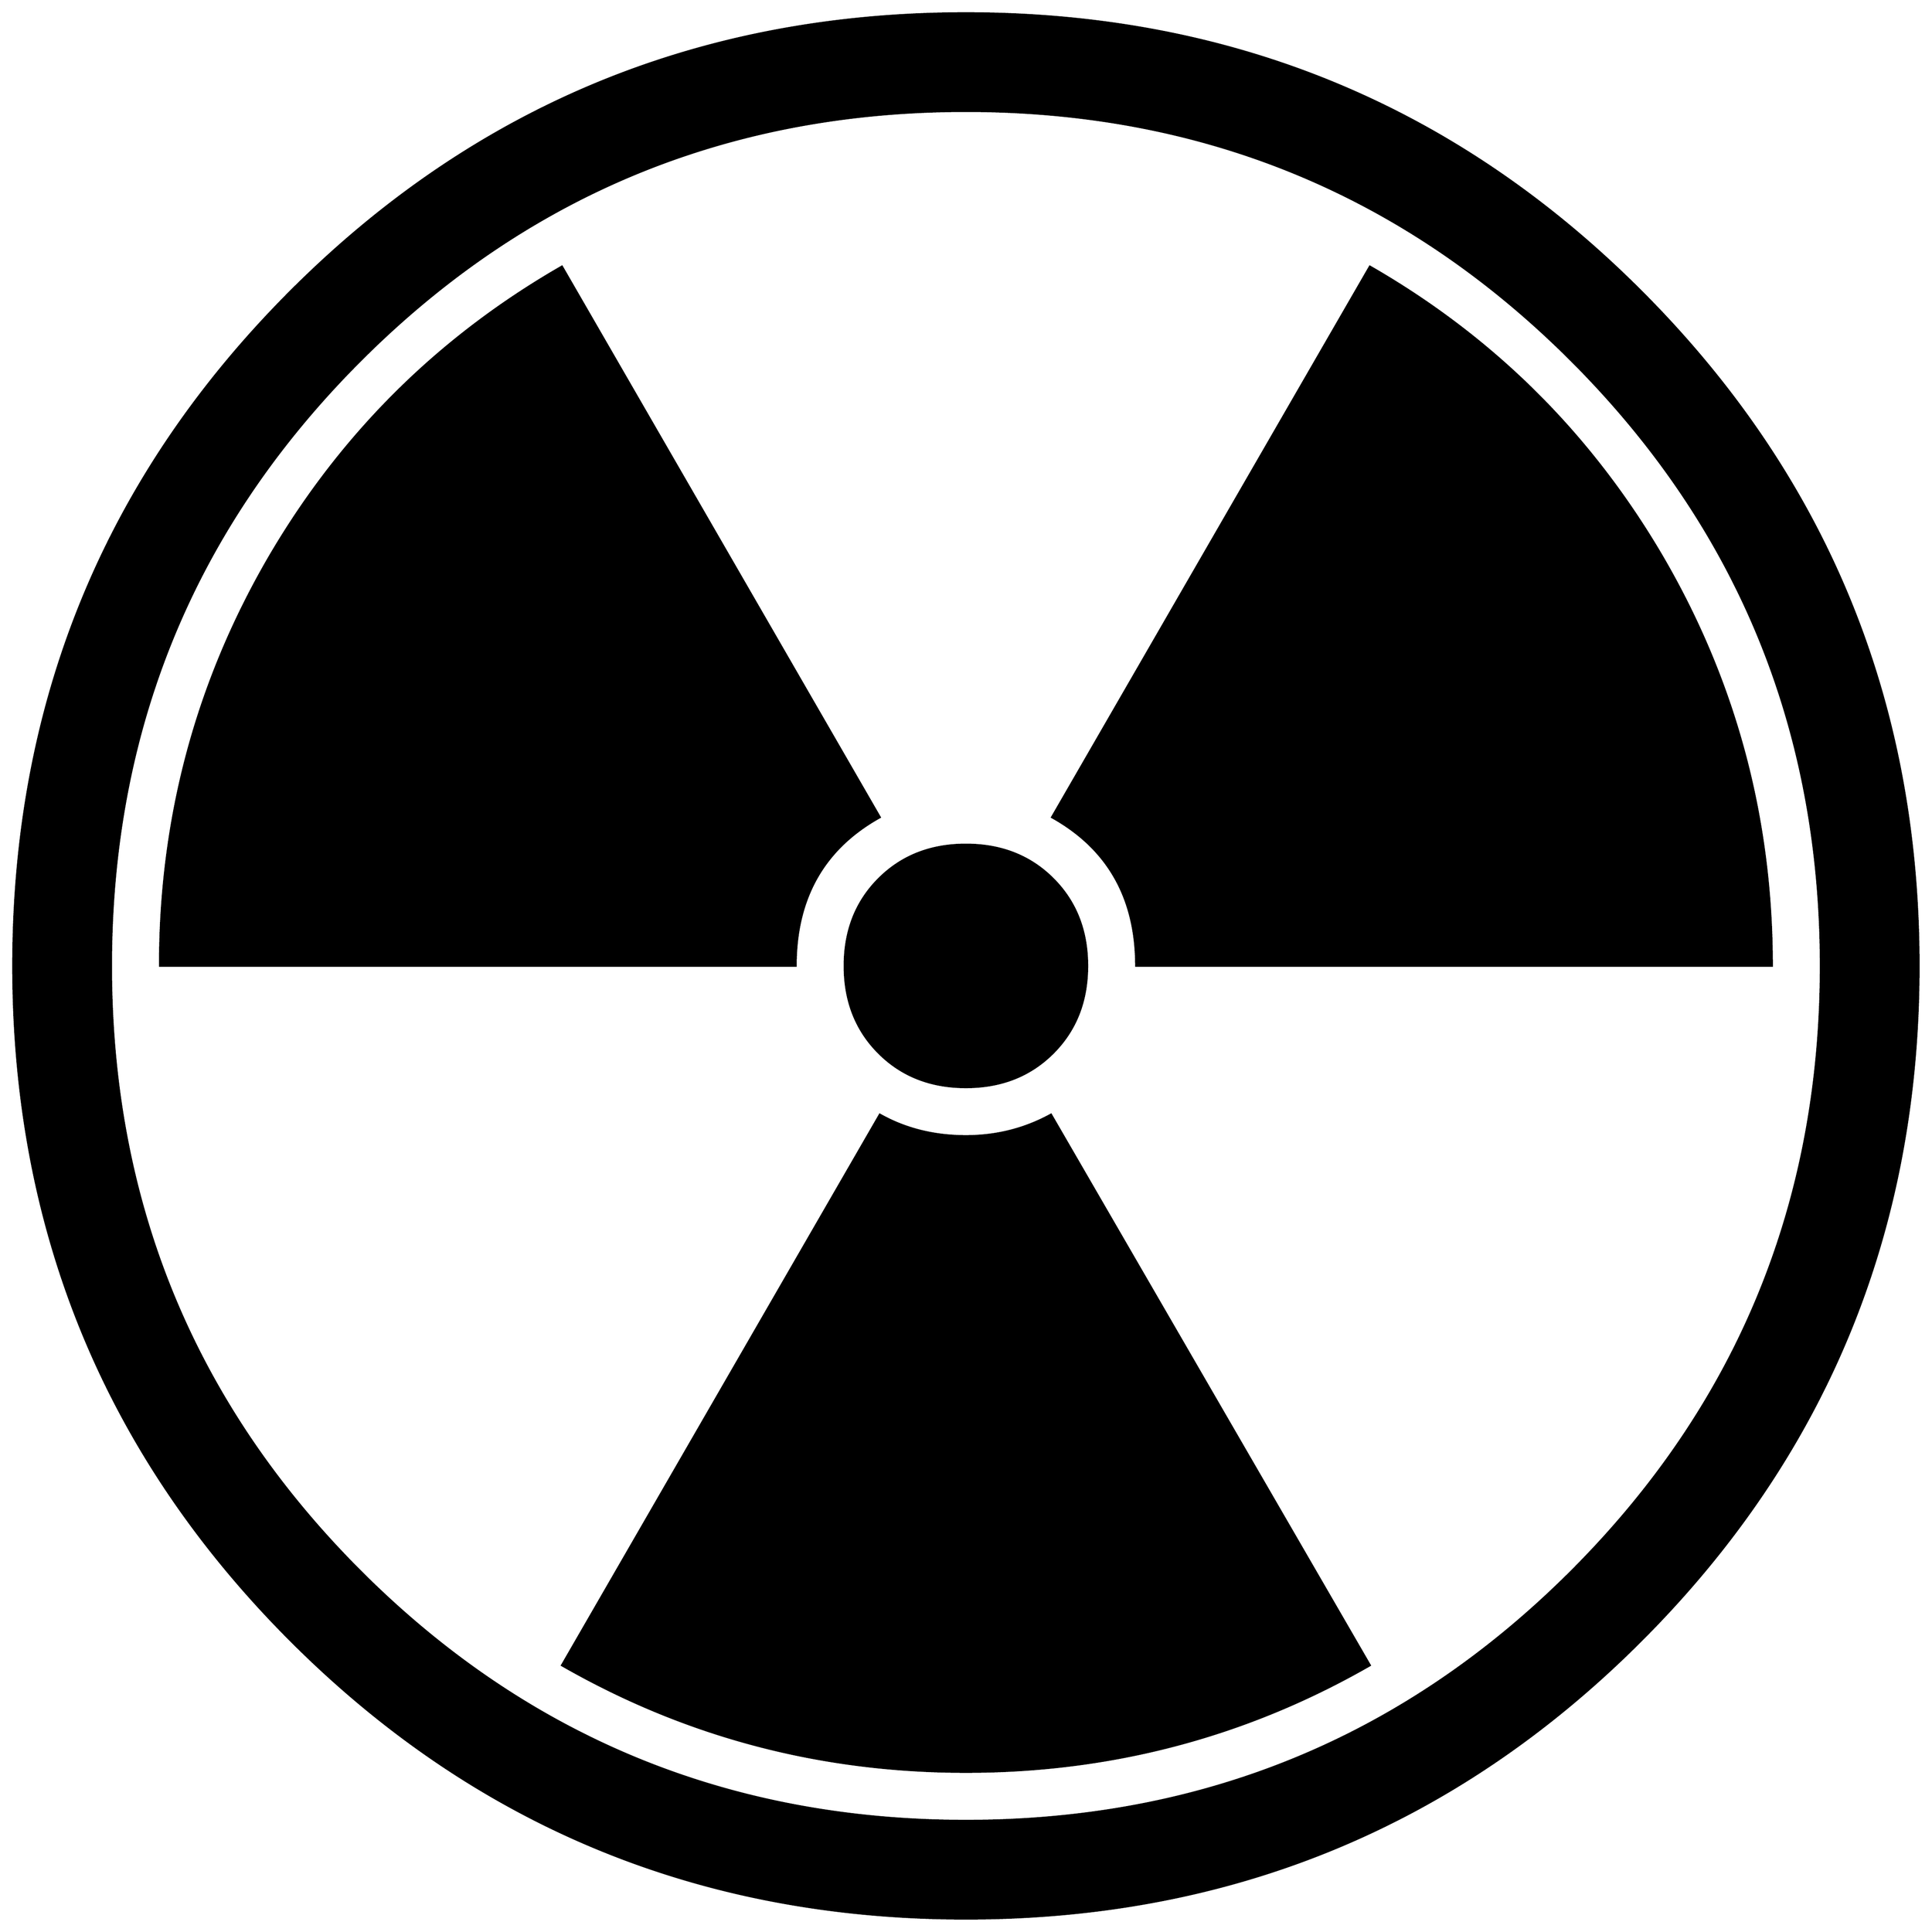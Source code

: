


\begin{tikzpicture}[y=0.80pt, x=0.80pt, yscale=-1.0, xscale=1.0, inner sep=0pt, outer sep=0pt]
\begin{scope}[shift={(100.0,1706.0)},nonzero rule]
  \path[draw=.,fill=.,line width=1.600pt] (1998.0,-582.0) ..
    controls (1998.0,-311.333) and (1903.333,-81.333) ..
    (1714.0,108.0) .. controls (1524.667,297.333) and (1294.667,392.0)
    .. (1024.0,392.0) .. controls (753.333,392.0) and
    (523.333,297.333) .. (334.0,108.0) .. controls (144.667,-81.333) and
    (50.0,-311.333) .. (50.0,-582.0) .. controls (50.0,-852.667) and
    (144.667,-1082.667) .. (334.0,-1272.0) .. controls
    (523.333,-1461.333) and (753.333,-1556.0) .. (1024.0,-1556.0) ..
    controls (1294.667,-1556.0) and (1524.667,-1461.333) ..
    (1714.0,-1272.0) .. controls (1903.333,-1082.667) and
    (1998.0,-852.667) .. (1998.0,-582.0) -- cycle(1898.0,-582.0)
    .. controls (1898.0,-824.667) and (1813.0,-1031.0) ..
    (1643.0,-1201.0) .. controls (1473.0,-1371.0) and
    (1266.667,-1456.0) .. (1024.0,-1456.0) .. controls
    (781.333,-1456.0) and (575.0,-1371.0) .. (405.0,-1201.0) ..
    controls (235.0,-1031.0) and (150.0,-824.667) ..
    (150.0,-582.0) .. controls (150.0,-339.333) and (235.0,-133.0)
    .. (405.0,37.0) .. controls (575.0,207.0) and (781.333,292.0)
    .. (1024.0,292.0) .. controls (1266.667,292.0) and
    (1473.0,207.0) .. (1643.0,37.0) .. controls (1813.0,-133.0)
    and (1898.0,-339.333) .. (1898.0,-582.0) --
    cycle(1848.0,-582.0) -- (1198.0,-582.0) .. controls
    (1198.0,-651.333) and (1169.333,-702.0) .. (1112.0,-734.0) --
    (1437.0,-1297.0) .. controls (1562.333,-1225.0) and
    (1661.667,-1126.667) .. (1735.0,-1002.0) .. controls
    (1810.333,-873.333) and (1848.0,-733.333) .. (1848.0,-582.0) --
    cycle(1148.0,-582.0) .. controls (1148.0,-546.0) and
    (1136.333,-516.333) .. (1113.0,-493.0) .. controls
    (1089.667,-469.667) and (1060.0,-458.0) .. (1024.0,-458.0) ..
    controls (988.0,-458.0) and (958.333,-469.667) .. (935.0,-493.0)
    .. controls (911.667,-516.333) and (900.0,-546.0) ..
    (900.0,-582.0) .. controls (900.0,-618.0) and (911.667,-647.667)
    .. (935.0,-671.0) .. controls (958.333,-694.333) and
    (988.0,-706.0) .. (1024.0,-706.0) .. controls
    (1060.0,-706.0) and (1089.667,-694.333) .. (1113.0,-671.0) ..
    controls (1136.333,-647.667) and (1148.0,-618.0) ..
    (1148.0,-582.0) -- cycle(936.0,-734.0) .. controls
    (878.667,-702.0) and (850.0,-651.333) .. (850.0,-582.0) --
    (200.0,-582.0) .. controls (200.0,-733.333) and (237.667,-873.333)
    .. (313.0,-1002.0) .. controls (386.333,-1126.667) and
    (485.667,-1225.0) .. (611.0,-1297.0) -- (936.0,-734.0) --
    cycle(1437.0,133.0) .. controls (1310.333,205.667) and
    (1172.667,242.0) .. (1024.0,242.0) .. controls (875.333,242.0)
    and (737.667,205.667) .. (611.0,133.0) -- (936.0,-430.0) ..
    controls (962.0,-415.333) and (991.333,-408.0) ..
    (1024.0,-408.0) .. controls (1055.333,-408.0) and
    (1084.333,-415.333) .. (1111.0,-430.0) -- (1437.0,133.0) --
    cycle;
\end{scope}

\end{tikzpicture}

